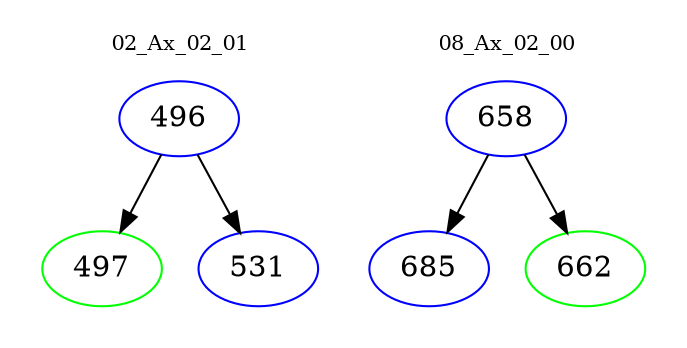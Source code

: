 digraph{
subgraph cluster_0 {
color = white
label = "02_Ax_02_01";
fontsize=10;
T0_496 [label="496", color="blue"]
T0_496 -> T0_497 [color="black"]
T0_497 [label="497", color="green"]
T0_496 -> T0_531 [color="black"]
T0_531 [label="531", color="blue"]
}
subgraph cluster_1 {
color = white
label = "08_Ax_02_00";
fontsize=10;
T1_658 [label="658", color="blue"]
T1_658 -> T1_685 [color="black"]
T1_685 [label="685", color="blue"]
T1_658 -> T1_662 [color="black"]
T1_662 [label="662", color="green"]
}
}
